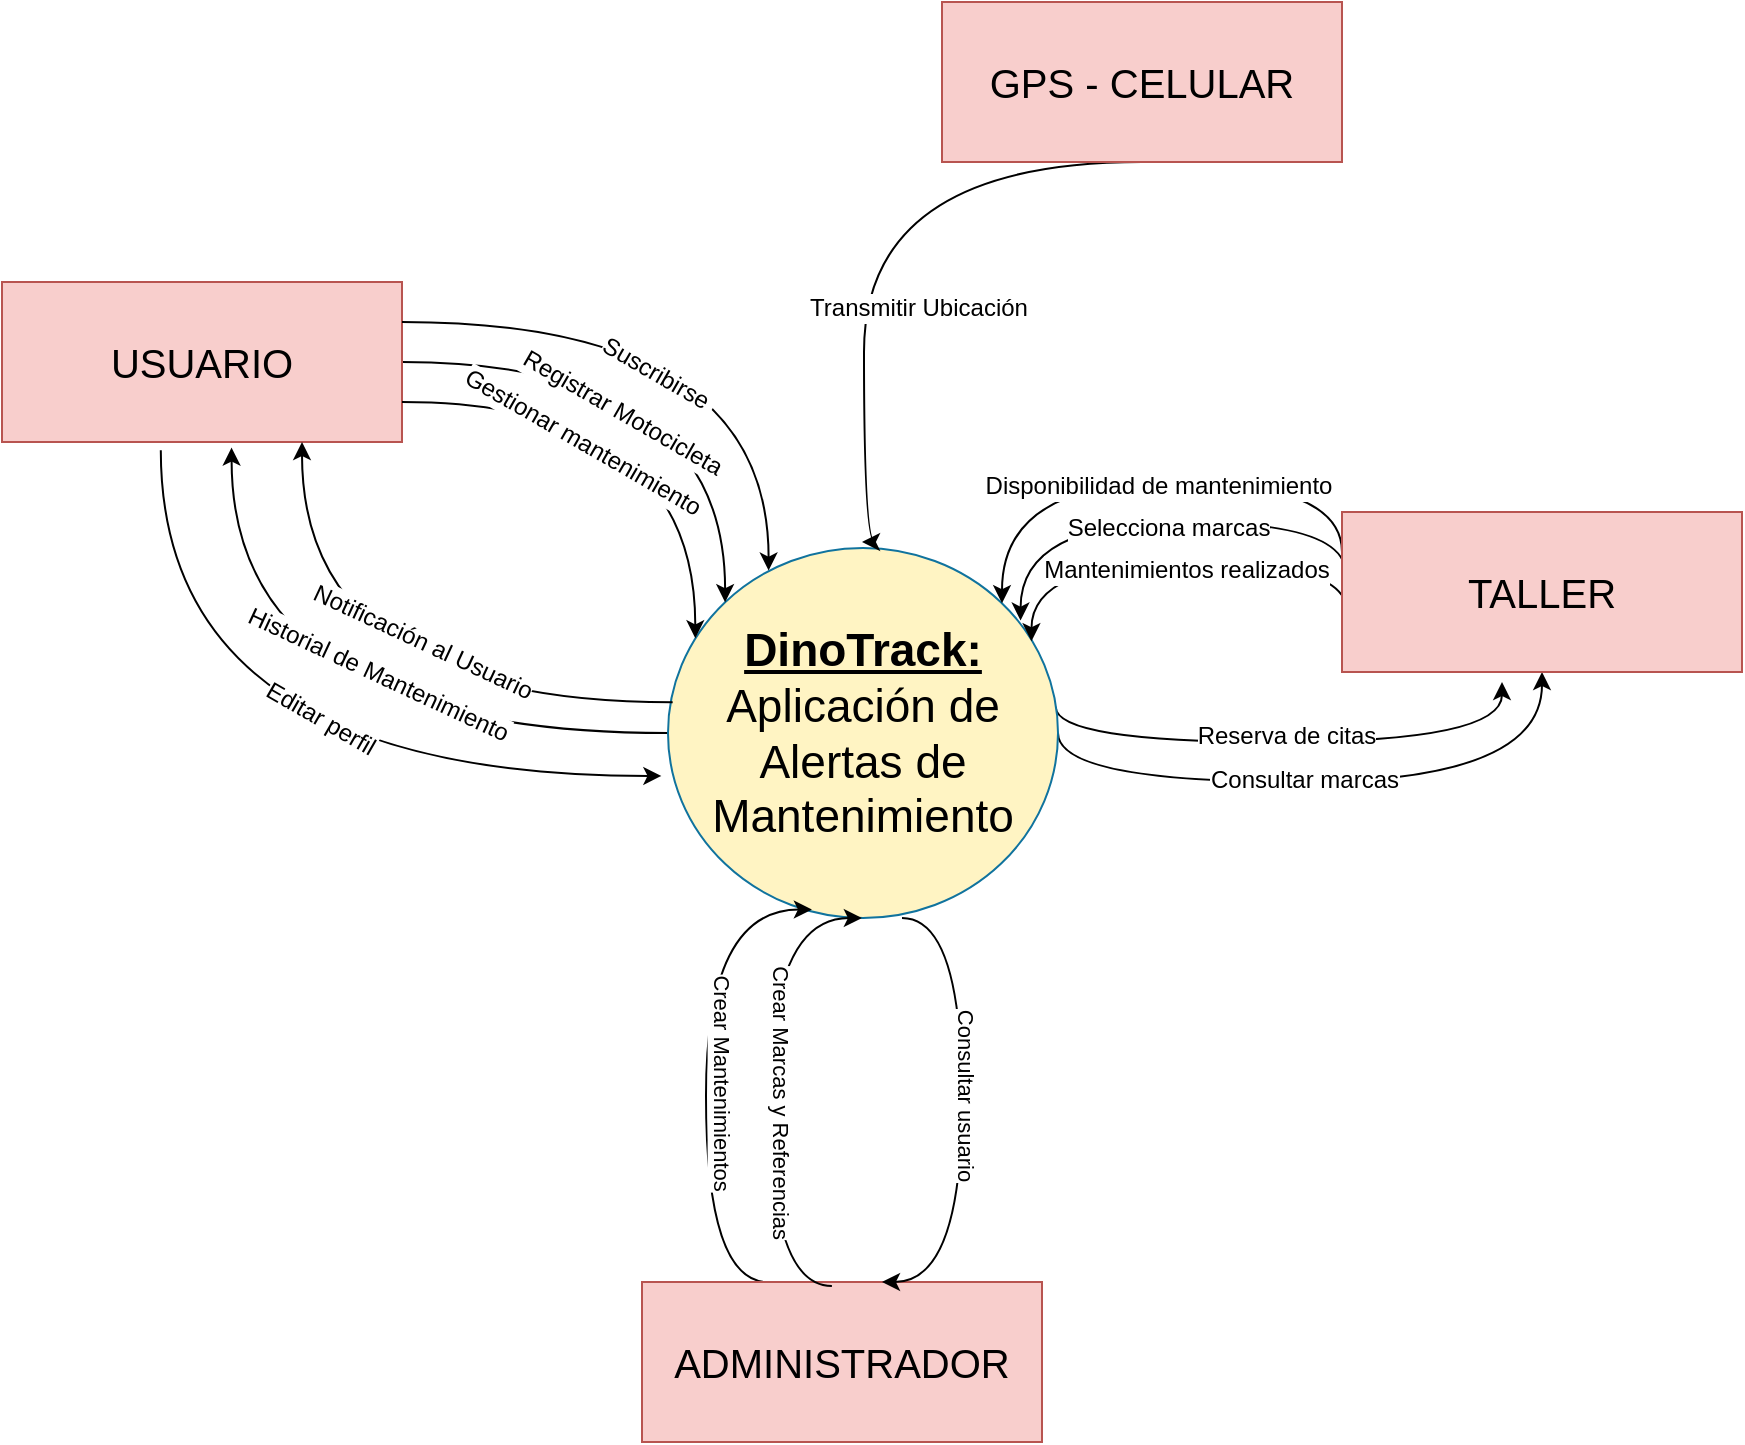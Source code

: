 <mxfile version="21.7.2" type="github">
  <diagram name="Page-1" id="ad52d381-51e7-2e0d-a935-2d0ddd2fd229">
    <mxGraphModel dx="1034" dy="432" grid="1" gridSize="10" guides="1" tooltips="1" connect="1" arrows="1" fold="1" page="1" pageScale="1" pageWidth="1100" pageHeight="850" background="#ffffff" math="0" shadow="0">
      <root>
        <mxCell id="0" />
        <mxCell id="1" parent="0" />
        <mxCell id="vTPjAO6uO9O3xuP_UaEZ-26" style="edgeStyle=orthogonalEdgeStyle;orthogonalLoop=1;jettySize=auto;html=1;curved=1;entryX=0.574;entryY=1.035;entryDx=0;entryDy=0;entryPerimeter=0;" parent="1" source="vTPjAO6uO9O3xuP_UaEZ-1" target="vTPjAO6uO9O3xuP_UaEZ-2" edge="1">
          <mxGeometry relative="1" as="geometry">
            <mxPoint x="240" y="290" as="targetPoint" />
          </mxGeometry>
        </mxCell>
        <mxCell id="vTPjAO6uO9O3xuP_UaEZ-60" value="Historial de Mantenimiento" style="edgeLabel;html=1;align=center;verticalAlign=middle;resizable=0;points=[];rotation=25;fontSize=12;" parent="vTPjAO6uO9O3xuP_UaEZ-26" vertex="1" connectable="0">
          <mxGeometry x="-0.194" y="-26" relative="1" as="geometry">
            <mxPoint y="-4" as="offset" />
          </mxGeometry>
        </mxCell>
        <mxCell id="JRzb1f12x77p6DavTJoT-12" style="edgeStyle=orthogonalEdgeStyle;orthogonalLoop=1;jettySize=auto;html=1;entryX=0.5;entryY=1;entryDx=0;entryDy=0;curved=1;exitX=1;exitY=0.5;exitDx=0;exitDy=0;" parent="1" source="vTPjAO6uO9O3xuP_UaEZ-1" target="JRzb1f12x77p6DavTJoT-1" edge="1">
          <mxGeometry relative="1" as="geometry">
            <Array as="points">
              <mxPoint x="648" y="450" />
              <mxPoint x="890" y="450" />
            </Array>
          </mxGeometry>
        </mxCell>
        <mxCell id="JRzb1f12x77p6DavTJoT-19" value="Consultar marcas" style="edgeLabel;html=1;align=center;verticalAlign=middle;resizable=0;points=[];fontSize=12;" parent="JRzb1f12x77p6DavTJoT-12" vertex="1" connectable="0">
          <mxGeometry x="-0.084" y="-2" relative="1" as="geometry">
            <mxPoint y="-3" as="offset" />
          </mxGeometry>
        </mxCell>
        <mxCell id="JRzb1f12x77p6DavTJoT-13" style="edgeStyle=orthogonalEdgeStyle;orthogonalLoop=1;jettySize=auto;html=1;entryX=0.4;entryY=1.063;entryDx=0;entryDy=0;entryPerimeter=0;curved=1;exitX=0.994;exitY=0.429;exitDx=0;exitDy=0;exitPerimeter=0;" parent="1" source="vTPjAO6uO9O3xuP_UaEZ-1" target="JRzb1f12x77p6DavTJoT-1" edge="1">
          <mxGeometry relative="1" as="geometry">
            <Array as="points">
              <mxPoint x="647" y="430" />
              <mxPoint x="870" y="430" />
            </Array>
          </mxGeometry>
        </mxCell>
        <mxCell id="JRzb1f12x77p6DavTJoT-14" value="Reserva de citas" style="edgeLabel;html=1;align=center;verticalAlign=middle;resizable=0;points=[];fontSize=12;" parent="JRzb1f12x77p6DavTJoT-13" vertex="1" connectable="0">
          <mxGeometry x="-0.02" y="3" relative="1" as="geometry">
            <mxPoint as="offset" />
          </mxGeometry>
        </mxCell>
        <mxCell id="vTPjAO6uO9O3xuP_UaEZ-1" value="&lt;font style=&quot;font-size: 23px;&quot;&gt;&lt;b&gt;&lt;u&gt;DinoTrack:&lt;br style=&quot;font-size: 23px;&quot;&gt;&lt;/u&gt;&lt;/b&gt;&lt;/font&gt;&lt;font style=&quot;font-size: 23px;&quot;&gt;Aplicación de Alertas de Mantenimiento&lt;/font&gt;" style="ellipse;whiteSpace=wrap;html=1;fillColor=#FFF4C3;strokeColor=#10739e;fontSize=23;" parent="1" vertex="1">
          <mxGeometry x="453" y="333" width="195" height="185" as="geometry" />
        </mxCell>
        <mxCell id="vTPjAO6uO9O3xuP_UaEZ-25" style="edgeStyle=orthogonalEdgeStyle;orthogonalLoop=1;jettySize=auto;html=1;entryX=0;entryY=0;entryDx=0;entryDy=0;curved=1;" parent="1" source="vTPjAO6uO9O3xuP_UaEZ-2" target="vTPjAO6uO9O3xuP_UaEZ-1" edge="1">
          <mxGeometry relative="1" as="geometry" />
        </mxCell>
        <mxCell id="vTPjAO6uO9O3xuP_UaEZ-49" value="Registrar Motocicleta" style="edgeLabel;html=1;align=center;verticalAlign=middle;resizable=0;points=[];rotation=30;fontSize=12;" parent="vTPjAO6uO9O3xuP_UaEZ-25" vertex="1" connectable="0">
          <mxGeometry x="-0.13" y="-34" relative="1" as="geometry">
            <mxPoint x="-13" y="-9" as="offset" />
          </mxGeometry>
        </mxCell>
        <mxCell id="vTPjAO6uO9O3xuP_UaEZ-2" value="USUARIO" style="rounded=0;whiteSpace=wrap;html=1;fillColor=#f8cecc;strokeColor=#b85450;fontSize=20;" parent="1" vertex="1">
          <mxGeometry x="120" y="200" width="200" height="80" as="geometry" />
        </mxCell>
        <mxCell id="vTPjAO6uO9O3xuP_UaEZ-27" style="edgeStyle=orthogonalEdgeStyle;orthogonalLoop=1;jettySize=auto;html=1;curved=1;exitX=0.5;exitY=1;exitDx=0;exitDy=0;" parent="1" source="vTPjAO6uO9O3xuP_UaEZ-3" edge="1">
          <mxGeometry relative="1" as="geometry">
            <mxPoint x="550" y="330" as="targetPoint" />
            <Array as="points">
              <mxPoint x="551" y="140" />
              <mxPoint x="551" y="330" />
            </Array>
          </mxGeometry>
        </mxCell>
        <mxCell id="vTPjAO6uO9O3xuP_UaEZ-47" value="&lt;span style=&quot;font-size: 12px;&quot;&gt;Transmitir Ubicación&lt;/span&gt;" style="edgeLabel;html=1;align=center;verticalAlign=middle;resizable=0;points=[];fontSize=12;" parent="vTPjAO6uO9O3xuP_UaEZ-27" vertex="1" connectable="0">
          <mxGeometry x="0.284" y="27" relative="1" as="geometry">
            <mxPoint as="offset" />
          </mxGeometry>
        </mxCell>
        <mxCell id="vTPjAO6uO9O3xuP_UaEZ-3" value="GPS - CELULAR" style="rounded=0;whiteSpace=wrap;html=1;fillColor=#F8CECC;strokeColor=#b85450;fontSize=20;" parent="1" vertex="1">
          <mxGeometry x="590" y="60" width="200" height="80" as="geometry" />
        </mxCell>
        <mxCell id="vTPjAO6uO9O3xuP_UaEZ-36" style="edgeStyle=orthogonalEdgeStyle;orthogonalLoop=1;jettySize=auto;html=1;curved=1;exitX=0.406;exitY=0.001;exitDx=0;exitDy=0;entryX=0.369;entryY=0.977;entryDx=0;entryDy=0;entryPerimeter=0;exitPerimeter=0;" parent="1" target="vTPjAO6uO9O3xuP_UaEZ-1" edge="1">
          <mxGeometry relative="1" as="geometry">
            <mxPoint x="503.2" y="700.08" as="sourcePoint" />
            <mxPoint x="518.265" y="515.595" as="targetPoint" />
            <Array as="points">
              <mxPoint x="472" y="700" />
              <mxPoint x="472" y="514" />
            </Array>
          </mxGeometry>
        </mxCell>
        <mxCell id="vTPjAO6uO9O3xuP_UaEZ-58" value="Crear Mantenimientos" style="edgeLabel;html=1;align=center;verticalAlign=middle;resizable=0;points=[];rotation=90;" parent="vTPjAO6uO9O3xuP_UaEZ-36" vertex="1" connectable="0">
          <mxGeometry x="-0.101" y="3" relative="1" as="geometry">
            <mxPoint x="11" y="-10" as="offset" />
          </mxGeometry>
        </mxCell>
        <mxCell id="vTPjAO6uO9O3xuP_UaEZ-5" value="ADMINISTRADOR" style="rounded=0;whiteSpace=wrap;html=1;fillColor=#f8cecc;strokeColor=#b85450;fontSize=20;" parent="1" vertex="1">
          <mxGeometry x="440" y="700" width="200" height="80" as="geometry" />
        </mxCell>
        <mxCell id="vTPjAO6uO9O3xuP_UaEZ-35" style="edgeStyle=orthogonalEdgeStyle;orthogonalLoop=1;jettySize=auto;html=1;curved=1;entryX=0.6;entryY=0;entryDx=0;entryDy=0;entryPerimeter=0;" parent="1" target="vTPjAO6uO9O3xuP_UaEZ-5" edge="1">
          <mxGeometry relative="1" as="geometry">
            <mxPoint x="570" y="518" as="sourcePoint" />
            <mxPoint x="570" y="700" as="targetPoint" />
            <Array as="points">
              <mxPoint x="600" y="518" />
              <mxPoint x="600" y="700" />
            </Array>
          </mxGeometry>
        </mxCell>
        <mxCell id="vTPjAO6uO9O3xuP_UaEZ-61" value="Consultar usuario" style="edgeLabel;html=1;align=center;verticalAlign=middle;resizable=0;points=[];rotation=90;" parent="vTPjAO6uO9O3xuP_UaEZ-35" vertex="1" connectable="0">
          <mxGeometry x="-0.065" y="2" relative="1" as="geometry">
            <mxPoint as="offset" />
          </mxGeometry>
        </mxCell>
        <mxCell id="vTPjAO6uO9O3xuP_UaEZ-37" style="edgeStyle=orthogonalEdgeStyle;orthogonalLoop=1;jettySize=auto;html=1;entryX=0.258;entryY=0.061;entryDx=0;entryDy=0;curved=1;exitX=1;exitY=0.25;exitDx=0;exitDy=0;entryPerimeter=0;" parent="1" source="vTPjAO6uO9O3xuP_UaEZ-2" target="vTPjAO6uO9O3xuP_UaEZ-1" edge="1">
          <mxGeometry relative="1" as="geometry">
            <mxPoint x="330" y="250" as="sourcePoint" />
            <mxPoint x="492" y="370" as="targetPoint" />
          </mxGeometry>
        </mxCell>
        <mxCell id="vTPjAO6uO9O3xuP_UaEZ-48" value="Suscribirse&amp;nbsp;" style="edgeLabel;html=1;align=center;verticalAlign=middle;resizable=0;points=[];rotation=30;fontSize=12;" parent="vTPjAO6uO9O3xuP_UaEZ-37" vertex="1" connectable="0">
          <mxGeometry x="-0.242" y="-14" relative="1" as="geometry">
            <mxPoint x="11" y="12" as="offset" />
          </mxGeometry>
        </mxCell>
        <mxCell id="vTPjAO6uO9O3xuP_UaEZ-38" style="edgeStyle=orthogonalEdgeStyle;orthogonalLoop=1;jettySize=auto;html=1;entryX=0.07;entryY=0.244;entryDx=0;entryDy=0;curved=1;exitX=1;exitY=0.75;exitDx=0;exitDy=0;entryPerimeter=0;" parent="1" source="vTPjAO6uO9O3xuP_UaEZ-2" target="vTPjAO6uO9O3xuP_UaEZ-1" edge="1">
          <mxGeometry relative="1" as="geometry">
            <mxPoint x="330" y="261" as="sourcePoint" />
            <mxPoint x="472" y="380" as="targetPoint" />
          </mxGeometry>
        </mxCell>
        <mxCell id="nPG4L5tNExXE4AchY1rx-2" value="Gestionar mantenimiento" style="edgeLabel;html=1;align=center;verticalAlign=middle;resizable=0;points=[];rotation=30;fontSize=12;" parent="vTPjAO6uO9O3xuP_UaEZ-38" vertex="1" connectable="0">
          <mxGeometry x="-0.198" y="-29" relative="1" as="geometry">
            <mxPoint x="-16" y="-9" as="offset" />
          </mxGeometry>
        </mxCell>
        <mxCell id="vTPjAO6uO9O3xuP_UaEZ-39" style="edgeStyle=orthogonalEdgeStyle;orthogonalLoop=1;jettySize=auto;html=1;curved=1;entryX=0.397;entryY=1.051;entryDx=0;entryDy=0;entryPerimeter=0;exitX=-0.017;exitY=0.616;exitDx=0;exitDy=0;exitPerimeter=0;startArrow=classic;startFill=1;endArrow=none;endFill=0;" parent="1" source="vTPjAO6uO9O3xuP_UaEZ-1" target="vTPjAO6uO9O3xuP_UaEZ-2" edge="1">
          <mxGeometry relative="1" as="geometry">
            <mxPoint x="250" y="300" as="targetPoint" />
            <mxPoint x="463" y="435" as="sourcePoint" />
          </mxGeometry>
        </mxCell>
        <mxCell id="JRzb1f12x77p6DavTJoT-20" value="Editar perfil" style="edgeLabel;html=1;align=center;verticalAlign=middle;resizable=0;points=[];rotation=30;fontSize=12;" parent="vTPjAO6uO9O3xuP_UaEZ-39" vertex="1" connectable="0">
          <mxGeometry x="-0.328" y="-18" relative="1" as="geometry">
            <mxPoint x="-32" y="-11" as="offset" />
          </mxGeometry>
        </mxCell>
        <mxCell id="vTPjAO6uO9O3xuP_UaEZ-40" style="edgeStyle=orthogonalEdgeStyle;orthogonalLoop=1;jettySize=auto;html=1;curved=1;exitX=0.012;exitY=0.417;exitDx=0;exitDy=0;exitPerimeter=0;entryX=0.75;entryY=1;entryDx=0;entryDy=0;" parent="1" source="vTPjAO6uO9O3xuP_UaEZ-1" target="vTPjAO6uO9O3xuP_UaEZ-2" edge="1">
          <mxGeometry relative="1" as="geometry">
            <mxPoint x="260" y="280" as="targetPoint" />
            <mxPoint x="473" y="415" as="sourcePoint" />
          </mxGeometry>
        </mxCell>
        <mxCell id="vTPjAO6uO9O3xuP_UaEZ-50" value="Notificación al Usuario" style="edgeLabel;html=1;align=center;verticalAlign=middle;resizable=0;points=[];rotation=25;fontSize=12;" parent="vTPjAO6uO9O3xuP_UaEZ-40" vertex="1" connectable="0">
          <mxGeometry x="-0.291" y="-22" relative="1" as="geometry">
            <mxPoint x="-13" y="-8" as="offset" />
          </mxGeometry>
        </mxCell>
        <mxCell id="vTPjAO6uO9O3xuP_UaEZ-41" style="edgeStyle=orthogonalEdgeStyle;orthogonalLoop=1;jettySize=auto;html=1;curved=1;exitX=0.406;exitY=0.001;exitDx=0;exitDy=0;entryX=0.427;entryY=0.987;entryDx=0;entryDy=0;entryPerimeter=0;exitPerimeter=0;" parent="1" edge="1">
          <mxGeometry relative="1" as="geometry">
            <mxPoint x="534.94" y="702" as="sourcePoint" />
            <mxPoint x="549.94" y="518" as="targetPoint" />
            <Array as="points">
              <mxPoint x="503.94" y="702" />
              <mxPoint x="503.94" y="518" />
            </Array>
          </mxGeometry>
        </mxCell>
        <mxCell id="vTPjAO6uO9O3xuP_UaEZ-57" value="Crear Marcas y Referencias" style="edgeLabel;html=1;align=center;verticalAlign=middle;resizable=0;points=[];rotation=90;" parent="vTPjAO6uO9O3xuP_UaEZ-41" vertex="1" connectable="0">
          <mxGeometry x="-0.046" y="-3" relative="1" as="geometry">
            <mxPoint x="3" y="1" as="offset" />
          </mxGeometry>
        </mxCell>
        <mxCell id="JRzb1f12x77p6DavTJoT-2" style="edgeStyle=orthogonalEdgeStyle;orthogonalLoop=1;jettySize=auto;html=1;curved=1;strokeColor=default;exitX=0;exitY=0.25;exitDx=0;exitDy=0;" parent="1" source="JRzb1f12x77p6DavTJoT-1" target="vTPjAO6uO9O3xuP_UaEZ-1" edge="1">
          <mxGeometry relative="1" as="geometry">
            <Array as="points">
              <mxPoint x="790" y="300" />
              <mxPoint x="620" y="300" />
            </Array>
          </mxGeometry>
        </mxCell>
        <mxCell id="JRzb1f12x77p6DavTJoT-15" value="Disponibilidad de mantenimiento" style="edgeLabel;html=1;align=center;verticalAlign=middle;resizable=0;points=[];fontSize=12;" parent="JRzb1f12x77p6DavTJoT-2" vertex="1" connectable="0">
          <mxGeometry x="0.041" y="-2" relative="1" as="geometry">
            <mxPoint x="11" y="4" as="offset" />
          </mxGeometry>
        </mxCell>
        <mxCell id="JRzb1f12x77p6DavTJoT-10" style="edgeStyle=orthogonalEdgeStyle;orthogonalLoop=1;jettySize=auto;html=1;curved=1;exitX=0.008;exitY=0.377;exitDx=0;exitDy=0;exitPerimeter=0;entryX=0.904;entryY=0.196;entryDx=0;entryDy=0;entryPerimeter=0;" parent="1" source="JRzb1f12x77p6DavTJoT-1" target="vTPjAO6uO9O3xuP_UaEZ-1" edge="1">
          <mxGeometry relative="1" as="geometry">
            <mxPoint x="639" y="390" as="targetPoint" />
            <Array as="points">
              <mxPoint x="792" y="320" />
              <mxPoint x="629" y="320" />
            </Array>
          </mxGeometry>
        </mxCell>
        <mxCell id="JRzb1f12x77p6DavTJoT-16" value="Selecciona marcas" style="edgeLabel;html=1;align=center;verticalAlign=middle;resizable=0;points=[];fontSize=12;" parent="JRzb1f12x77p6DavTJoT-10" vertex="1" connectable="0">
          <mxGeometry x="0.022" y="-2" relative="1" as="geometry">
            <mxPoint x="7" y="5" as="offset" />
          </mxGeometry>
        </mxCell>
        <mxCell id="JRzb1f12x77p6DavTJoT-17" style="edgeStyle=orthogonalEdgeStyle;orthogonalLoop=1;jettySize=auto;html=1;entryX=0.932;entryY=0.252;entryDx=0;entryDy=0;entryPerimeter=0;curved=1;exitX=0.012;exitY=0.618;exitDx=0;exitDy=0;exitPerimeter=0;" parent="1" source="JRzb1f12x77p6DavTJoT-1" target="vTPjAO6uO9O3xuP_UaEZ-1" edge="1">
          <mxGeometry relative="1" as="geometry">
            <Array as="points">
              <mxPoint x="792" y="340" />
              <mxPoint x="635" y="340" />
            </Array>
          </mxGeometry>
        </mxCell>
        <mxCell id="JRzb1f12x77p6DavTJoT-18" value="Mantenimientos realizados" style="edgeLabel;html=1;align=center;verticalAlign=middle;resizable=0;points=[];fontSize=12;" parent="JRzb1f12x77p6DavTJoT-17" vertex="1" connectable="0">
          <mxGeometry x="0.011" y="1" relative="1" as="geometry">
            <mxPoint x="7" y="3" as="offset" />
          </mxGeometry>
        </mxCell>
        <mxCell id="JRzb1f12x77p6DavTJoT-1" value="TALLER" style="rounded=0;whiteSpace=wrap;html=1;fillColor=#F8CECC;strokeColor=#b85450;fontSize=20;" parent="1" vertex="1">
          <mxGeometry x="790" y="315" width="200" height="80" as="geometry" />
        </mxCell>
      </root>
    </mxGraphModel>
  </diagram>
</mxfile>
